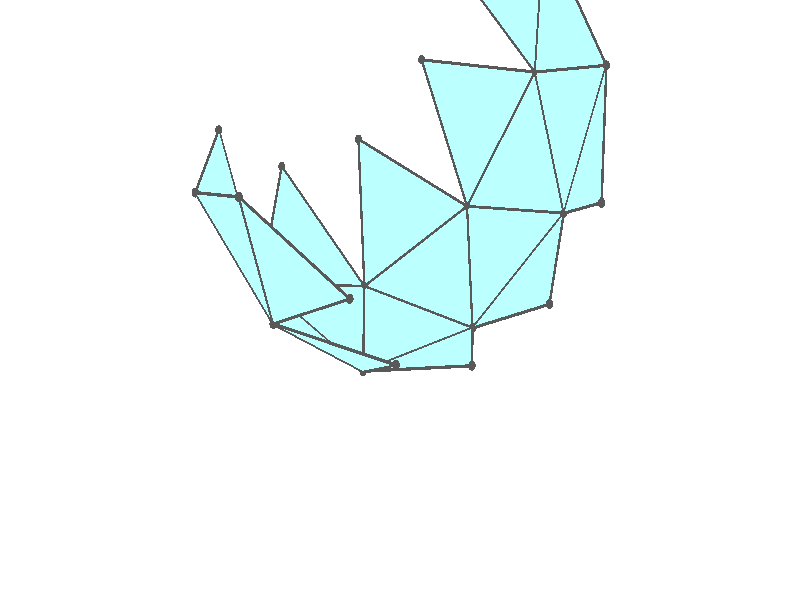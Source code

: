 #version 3.7;
global_settings{assumed_gamma 1.0}
camera{perspective location <18.750000000000000000000000, 10.825317547305481014063844, 12.499999999999996447286321> right <0.133333333333333331482962, -0.230940107675850353485814, -0.000000000000000000000000> up <-0.064951905283832905846353, -0.037499999999999998612221, 0.129903810567665811692706> direction <0.750000000000000111022302, 0.433012701892219298294151, 0.499999999999999944488849> sky <-0.433012701892219298294151, -0.249999999999999944488849, 0.866025403784438707610605> look_at <18.000000000000000000000000, 10.392304845413262270881205, 11.999999999999996447286321>}
light_source{<18.750000000000000000000000, 10.825317547305481014063844, 12.499999999999996447286321> rgb<1.0,1.0,1.0>}
background{rgb<1,1,1>}
union{union{object{union{sphere{<-0.303530999103342913336689, 0.525731112119133481286326, -0.203594192152686259689176>,0.029999999999999998889777}sphere{<-0.303530999103343301914748, -0.525731112119133370264024, -0.203594192152686259689176>,0.029999999999999998889777}sphere{<0.607061998206686048717984, -0.000000000000000148687307, -0.203594192152686259689176>,0.029999999999999998889777}} pigment{rgb<0.1,0.1,0.1>}}object{union{cylinder{<-0.303530999103342913336689, 0.525731112119133481286326, -0.203594192152686259689176>,<-0.303530999103343301914748, -0.525731112119133370264024, -0.203594192152686259689176>,0.010000000000000000208167}cylinder{<-0.303530999103343301914748, -0.525731112119133370264024, -0.203594192152686259689176>,<0.607061998206686048717984, -0.000000000000000148687307, -0.203594192152686259689176>,0.010000000000000000208167}cylinder{<0.607061998206686048717984, -0.000000000000000148687307, -0.203594192152686259689176>,<-0.303530999103342913336689, 0.525731112119133481286326, -0.203594192152686259689176>,0.010000000000000000208167}} pigment{rgb<0.1,0.1,0.1>}}object{polygon{3.000000000000000000000000,<-0.303530999103342913336689, 0.525731112119133481286326, -0.203594192152686259689176>,<-0.303530999103343301914748, -0.525731112119133370264024, -0.203594192152686259689176>,<0.607061998206686048717984, -0.000000000000000148687307, -0.203594192152686259689176>} pigment{rgbft<0.5,1.0,1.0,0.1,0.1>}}}union{object{union{sphere{<-0.303530999103343024358992, 0.525731112119133481286326, -0.203594192152686315200327>,0.029999999999999998889777}sphere{<-0.303530999103343246403597, -0.525731112119133370264024, -0.203594192152686315200327>,0.029999999999999998889777}sphere{<-1.154693750919950190336749, 0.000000000000000470401290, 0.119982037923077905494651>,0.029999999999999998889777}} pigment{rgb<0.1,0.1,0.1>}}object{union{cylinder{<-0.303530999103343024358992, 0.525731112119133481286326, -0.203594192152686315200327>,<-0.303530999103343246403597, -0.525731112119133370264024, -0.203594192152686315200327>,0.010000000000000000208167}cylinder{<-0.303530999103343246403597, -0.525731112119133370264024, -0.203594192152686315200327>,<-1.154693750919950190336749, 0.000000000000000470401290, 0.119982037923077905494651>,0.010000000000000000208167}cylinder{<-1.154693750919950190336749, 0.000000000000000470401290, 0.119982037923077905494651>,<-0.303530999103343024358992, 0.525731112119133481286326, -0.203594192152686315200327>,0.010000000000000000208167}} pigment{rgb<0.1,0.1,0.1>}}object{polygon{3.000000000000000000000000,<-0.303530999103343024358992, 0.525731112119133481286326, -0.203594192152686315200327>,<-0.303530999103343246403597, -0.525731112119133370264024, -0.203594192152686315200327>,<-1.154693750919950190336749, 0.000000000000000470401290, 0.119982037923077905494651>} pigment{rgbft<0.5,1.0,1.0,0.1,0.1>}}}union{object{union{sphere{<-0.303530999103343024358992, 0.525731112119133703330931, -0.203594192152686481733781>,0.029999999999999998889777}sphere{<-1.011936248169855723233468, 0.999994121887818332439224, 0.411880754258817927127012>,0.029999999999999998889777}sphere{<-1.154693750919950190336749, 0.000000000000000555111512, 0.119982037923077877739075>,0.029999999999999998889777}} pigment{rgb<0.1,0.1,0.1>}}object{union{cylinder{<-0.303530999103343024358992, 0.525731112119133703330931, -0.203594192152686481733781>,<-1.011936248169855723233468, 0.999994121887818332439224, 0.411880754258817927127012>,0.010000000000000000208167}cylinder{<-1.011936248169855723233468, 0.999994121887818332439224, 0.411880754258817927127012>,<-1.154693750919950190336749, 0.000000000000000555111512, 0.119982037923077877739075>,0.010000000000000000208167}cylinder{<-1.154693750919950190336749, 0.000000000000000555111512, 0.119982037923077877739075>,<-0.303530999103343024358992, 0.525731112119133703330931, -0.203594192152686481733781>,0.010000000000000000208167}} pigment{rgb<0.1,0.1,0.1>}}object{polygon{3.000000000000000000000000,<-0.303530999103343024358992, 0.525731112119133703330931, -0.203594192152686481733781>,<-1.011936248169855723233468, 0.999994121887818332439224, 0.411880754258817927127012>,<-1.154693750919950190336749, 0.000000000000000555111512, 0.119982037923077877739075>} pigment{rgbft<0.5,1.0,1.0,0.1,0.1>}}}union{object{union{sphere{<-1.650989935146795151155175, 0.376365436981501877422573, 0.967101843126380034121325>,0.029999999999999998889777}sphere{<-1.011936248169855501188863, 0.999994121887818332439224, 0.411880754258817982638163>,0.029999999999999998889777}sphere{<-1.154693750919949968292144, 0.000000000000000666133815, 0.119982037923078044272529>,0.029999999999999998889777}} pigment{rgb<0.1,0.1,0.1>}}object{union{cylinder{<-1.650989935146795151155175, 0.376365436981501877422573, 0.967101843126380034121325>,<-1.011936248169855501188863, 0.999994121887818332439224, 0.411880754258817982638163>,0.010000000000000000208167}cylinder{<-1.011936248169855501188863, 0.999994121887818332439224, 0.411880754258817982638163>,<-1.154693750919949968292144, 0.000000000000000666133815, 0.119982037923078044272529>,0.010000000000000000208167}cylinder{<-1.154693750919949968292144, 0.000000000000000666133815, 0.119982037923078044272529>,<-1.650989935146795151155175, 0.376365436981501877422573, 0.967101843126380034121325>,0.010000000000000000208167}} pigment{rgb<0.1,0.1,0.1>}}object{polygon{3.000000000000000000000000,<-1.650989935146795151155175, 0.376365436981501877422573, 0.967101843126380034121325>,<-1.011936248169855501188863, 0.999994121887818332439224, 0.411880754258817982638163>,<-1.154693750919949968292144, 0.000000000000000666133815, 0.119982037923078044272529>} pigment{rgbft<0.5,1.0,1.0,0.1,0.1>}}}union{object{union{sphere{<-1.650989935146795151155175, 0.376365436981501932933725, 0.967101843126380034121325>,0.029999999999999998889777}sphere{<-1.011936248169855501188863, 0.999994121887818554483829, 0.411880754258818093660466>,0.029999999999999998889777}sphere{<-1.247536890140919396685604, 1.241616506738798308973060, 1.407713957984136232681749>,0.029999999999999998889777}} pigment{rgb<0.1,0.1,0.1>}}object{union{cylinder{<-1.650989935146795151155175, 0.376365436981501932933725, 0.967101843126380034121325>,<-1.011936248169855501188863, 0.999994121887818554483829, 0.411880754258818093660466>,0.010000000000000000208167}cylinder{<-1.011936248169855501188863, 0.999994121887818554483829, 0.411880754258818093660466>,<-1.247536890140919396685604, 1.241616506738798308973060, 1.407713957984136232681749>,0.010000000000000000208167}cylinder{<-1.247536890140919396685604, 1.241616506738798308973060, 1.407713957984136232681749>,<-1.650989935146795151155175, 0.376365436981501932933725, 0.967101843126380034121325>,0.010000000000000000208167}} pigment{rgb<0.1,0.1,0.1>}}object{polygon{3.000000000000000000000000,<-1.650989935146795151155175, 0.376365436981501932933725, 0.967101843126380034121325>,<-1.011936248169855501188863, 0.999994121887818554483829, 0.411880754258818093660466>,<-1.247536890140919396685604, 1.241616506738798308973060, 1.407713957984136232681749>} pigment{rgbft<0.5,1.0,1.0,0.1,0.1>}}}union{object{union{sphere{<-1.650989935146795373199780, 0.376365436981501710889120, 0.967101843126379812076721>,0.029999999999999998889777}sphere{<-1.602830168288135403997785, 0.459590385650875621337264, 2.014158218769631858435787>,0.029999999999999998889777}sphere{<-1.247536890140919396685604, 1.241616506738798086928455, 1.407713957984136232681749>,0.029999999999999998889777}} pigment{rgb<0.1,0.1,0.1>}}object{union{cylinder{<-1.650989935146795373199780, 0.376365436981501710889120, 0.967101843126379812076721>,<-1.602830168288135403997785, 0.459590385650875621337264, 2.014158218769631858435787>,0.010000000000000000208167}cylinder{<-1.602830168288135403997785, 0.459590385650875621337264, 2.014158218769631858435787>,<-1.247536890140919396685604, 1.241616506738798086928455, 1.407713957984136232681749>,0.010000000000000000208167}cylinder{<-1.247536890140919396685604, 1.241616506738798086928455, 1.407713957984136232681749>,<-1.650989935146795373199780, 0.376365436981501710889120, 0.967101843126379812076721>,0.010000000000000000208167}} pigment{rgb<0.1,0.1,0.1>}}object{polygon{3.000000000000000000000000,<-1.650989935146795373199780, 0.376365436981501710889120, 0.967101843126379812076721>,<-1.602830168288135403997785, 0.459590385650875621337264, 2.014158218769631858435787>,<-1.247536890140919396685604, 1.241616506738798086928455, 1.407713957984136232681749>} pigment{rgbft<0.5,1.0,1.0,0.1,0.1>}}}union{object{union{sphere{<0.577346875459974540056862, -0.999994121887817888350014, 0.119982037923077738961197>,0.029999999999999998889777}sphere{<-0.303530999103343412937051, -0.525731112119133370264024, -0.203594192152686259689176>,0.029999999999999998889777}sphere{<0.607061998206686159740286, -0.000000000000000111022302, -0.203594192152686259689176>,0.029999999999999998889777}} pigment{rgb<0.1,0.1,0.1>}}object{union{cylinder{<0.577346875459974540056862, -0.999994121887817888350014, 0.119982037923077738961197>,<-0.303530999103343412937051, -0.525731112119133370264024, -0.203594192152686259689176>,0.010000000000000000208167}cylinder{<-0.303530999103343412937051, -0.525731112119133370264024, -0.203594192152686259689176>,<0.607061998206686159740286, -0.000000000000000111022302, -0.203594192152686259689176>,0.010000000000000000208167}cylinder{<0.607061998206686159740286, -0.000000000000000111022302, -0.203594192152686259689176>,<0.577346875459974540056862, -0.999994121887817888350014, 0.119982037923077738961197>,0.010000000000000000208167}} pigment{rgb<0.1,0.1,0.1>}}object{polygon{3.000000000000000000000000,<0.577346875459974540056862, -0.999994121887817888350014, 0.119982037923077738961197>,<-0.303530999103343412937051, -0.525731112119133370264024, -0.203594192152686259689176>,<0.607061998206686159740286, -0.000000000000000111022302, -0.203594192152686259689176>} pigment{rgbft<0.5,1.0,1.0,0.1,0.1>}}}union{object{union{sphere{<0.577346875459974540056862, -0.999994121887817888350014, 0.119982037923077738961197>,0.029999999999999998889777}sphere{<1.371988437274890504369296, -0.376365436981501488844515, 0.411880754258818093660466>,0.029999999999999998889777}sphere{<0.607061998206686048717984, -0.000000000000000194289029, -0.203594192152686259689176>,0.029999999999999998889777}} pigment{rgb<0.1,0.1,0.1>}}object{union{cylinder{<0.577346875459974540056862, -0.999994121887817888350014, 0.119982037923077738961197>,<1.371988437274890504369296, -0.376365436981501488844515, 0.411880754258818093660466>,0.010000000000000000208167}cylinder{<1.371988437274890504369296, -0.376365436981501488844515, 0.411880754258818093660466>,<0.607061998206686048717984, -0.000000000000000194289029, -0.203594192152686259689176>,0.010000000000000000208167}cylinder{<0.607061998206686048717984, -0.000000000000000194289029, -0.203594192152686259689176>,<0.577346875459974540056862, -0.999994121887817888350014, 0.119982037923077738961197>,0.010000000000000000208167}} pigment{rgb<0.1,0.1,0.1>}}object{polygon{3.000000000000000000000000,<0.577346875459974540056862, -0.999994121887817888350014, 0.119982037923077738961197>,<1.371988437274890504369296, -0.376365436981501488844515, 0.411880754258818093660466>,<0.607061998206686048717984, -0.000000000000000194289029, -0.203594192152686259689176>} pigment{rgbft<0.5,1.0,1.0,0.1,0.1>}}}union{object{union{sphere{<0.577346875459974429034560, -0.999994121887817888350014, 0.119982037923077378138714>,0.029999999999999998889777}sphere{<1.371988437274890504369296, -0.376365436981501599866817, 0.411880754258817982638163>,0.029999999999999998889777}sphere{<1.151436997105807602537197, -1.241616506738798531017665, 0.967101843126379590032116>,0.029999999999999998889777}} pigment{rgb<0.1,0.1,0.1>}}object{union{cylinder{<0.577346875459974429034560, -0.999994121887817888350014, 0.119982037923077378138714>,<1.371988437274890504369296, -0.376365436981501599866817, 0.411880754258817982638163>,0.010000000000000000208167}cylinder{<1.371988437274890504369296, -0.376365436981501599866817, 0.411880754258817982638163>,<1.151436997105807602537197, -1.241616506738798531017665, 0.967101843126379590032116>,0.010000000000000000208167}cylinder{<1.151436997105807602537197, -1.241616506738798531017665, 0.967101843126379590032116>,<0.577346875459974429034560, -0.999994121887817888350014, 0.119982037923077378138714>,0.010000000000000000208167}} pigment{rgb<0.1,0.1,0.1>}}object{polygon{3.000000000000000000000000,<0.577346875459974429034560, -0.999994121887817888350014, 0.119982037923077378138714>,<1.371988437274890504369296, -0.376365436981501599866817, 0.411880754258817982638163>,<1.151436997105807602537197, -1.241616506738798531017665, 0.967101843126379590032116>} pigment{rgbft<0.5,1.0,1.0,0.1,0.1>}}}union{object{union{sphere{<1.699039881664351270273983, -0.459590385650876176448776, 1.407713957984136676770959>,0.029999999999999998889777}sphere{<1.371988437274890504369296, -0.376365436981501377822212, 0.411880754258818315705071>,0.029999999999999998889777}sphere{<1.151436997105807602537197, -1.241616506738798086928455, 0.967101843126379812076721>,0.029999999999999998889777}} pigment{rgb<0.1,0.1,0.1>}}object{union{cylinder{<1.699039881664351270273983, -0.459590385650876176448776, 1.407713957984136676770959>,<1.371988437274890504369296, -0.376365436981501377822212, 0.411880754258818315705071>,0.010000000000000000208167}cylinder{<1.371988437274890504369296, -0.376365436981501377822212, 0.411880754258818315705071>,<1.151436997105807602537197, -1.241616506738798086928455, 0.967101843126379812076721>,0.010000000000000000208167}cylinder{<1.151436997105807602537197, -1.241616506738798086928455, 0.967101843126379812076721>,<1.699039881664351270273983, -0.459590385650876176448776, 1.407713957984136676770959>,0.010000000000000000208167}} pigment{rgb<0.1,0.1,0.1>}}object{polygon{3.000000000000000000000000,<1.699039881664351270273983, -0.459590385650876176448776, 1.407713957984136676770959>,<1.371988437274890504369296, -0.376365436981501377822212, 0.411880754258818315705071>,<1.151436997105807602537197, -1.241616506738798086928455, 0.967101843126379812076721>} pigment{rgbft<0.5,1.0,1.0,0.1,0.1>}}}union{object{union{sphere{<-0.303530999103342802314387, 0.525731112119133481286326, -0.203594192152686315200327>,0.029999999999999998889777}sphere{<0.577346875459974984146072, 0.999994121887817555283107, 0.119982037923077683450046>,0.029999999999999998889777}sphere{<0.607061998206686048717984, 0.000000000000000000000000, -0.203594192152686370711479>,0.029999999999999998889777}} pigment{rgb<0.1,0.1,0.1>}}object{union{cylinder{<-0.303530999103342802314387, 0.525731112119133481286326, -0.203594192152686315200327>,<0.577346875459974984146072, 0.999994121887817555283107, 0.119982037923077683450046>,0.010000000000000000208167}cylinder{<0.577346875459974984146072, 0.999994121887817555283107, 0.119982037923077683450046>,<0.607061998206686048717984, 0.000000000000000000000000, -0.203594192152686370711479>,0.010000000000000000208167}cylinder{<0.607061998206686048717984, 0.000000000000000000000000, -0.203594192152686370711479>,<-0.303530999103342802314387, 0.525731112119133481286326, -0.203594192152686315200327>,0.010000000000000000208167}} pigment{rgb<0.1,0.1,0.1>}}object{polygon{3.000000000000000000000000,<-0.303530999103342802314387, 0.525731112119133481286326, -0.203594192152686315200327>,<0.577346875459974984146072, 0.999994121887817555283107, 0.119982037923077683450046>,<0.607061998206686048717984, 0.000000000000000000000000, -0.203594192152686370711479>} pigment{rgbft<0.5,1.0,1.0,0.1,0.1>}}}union{object{union{sphere{<-1.011936248169856611411888, -0.999994121887817444260804, 0.411880754258817760593558>,0.029999999999999998889777}sphere{<-0.303530999103343246403597, -0.525731112119133481286326, -0.203594192152686370711479>,0.029999999999999998889777}sphere{<-1.154693750919950190336749, 0.000000000000000555111512, 0.119982037923077877739075>,0.029999999999999998889777}} pigment{rgb<0.1,0.1,0.1>}}object{union{cylinder{<-1.011936248169856611411888, -0.999994121887817444260804, 0.411880754258817760593558>,<-0.303530999103343246403597, -0.525731112119133481286326, -0.203594192152686370711479>,0.010000000000000000208167}cylinder{<-0.303530999103343246403597, -0.525731112119133481286326, -0.203594192152686370711479>,<-1.154693750919950190336749, 0.000000000000000555111512, 0.119982037923077877739075>,0.010000000000000000208167}cylinder{<-1.154693750919950190336749, 0.000000000000000555111512, 0.119982037923077877739075>,<-1.011936248169856611411888, -0.999994121887817444260804, 0.411880754258817760593558>,0.010000000000000000208167}} pigment{rgb<0.1,0.1,0.1>}}object{polygon{3.000000000000000000000000,<-1.011936248169856611411888, -0.999994121887817444260804, 0.411880754258817760593558>,<-0.303530999103343246403597, -0.525731112119133481286326, -0.203594192152686370711479>,<-1.154693750919950190336749, 0.000000000000000555111512, 0.119982037923077877739075>} pigment{rgbft<0.5,1.0,1.0,0.1,0.1>}}}union{object{union{sphere{<-0.303530999103343190892446, 0.525731112119133703330931, -0.203594192152686537244932>,0.029999999999999998889777}sphere{<-1.011936248169855945278073, 0.999994121887818443461526, 0.411880754258817871615861>,0.029999999999999998889777}sphere{<-0.031991688770252435514152, 1.376359558869318711060714, 0.351626896714875569749381>,0.029999999999999998889777}} pigment{rgb<0.1,0.1,0.1>}}object{union{cylinder{<-0.303530999103343190892446, 0.525731112119133703330931, -0.203594192152686537244932>,<-1.011936248169855945278073, 0.999994121887818443461526, 0.411880754258817871615861>,0.010000000000000000208167}cylinder{<-1.011936248169855945278073, 0.999994121887818443461526, 0.411880754258817871615861>,<-0.031991688770252435514152, 1.376359558869318711060714, 0.351626896714875569749381>,0.010000000000000000208167}cylinder{<-0.031991688770252435514152, 1.376359558869318711060714, 0.351626896714875569749381>,<-0.303530999103343190892446, 0.525731112119133703330931, -0.203594192152686537244932>,0.010000000000000000208167}} pigment{rgb<0.1,0.1,0.1>}}object{polygon{3.000000000000000000000000,<-0.303530999103343190892446, 0.525731112119133703330931, -0.203594192152686537244932>,<-1.011936248169855945278073, 0.999994121887818443461526, 0.411880754258817871615861>,<-0.031991688770252435514152, 1.376359558869318711060714, 0.351626896714875569749381>} pigment{rgbft<0.5,1.0,1.0,0.1,0.1>}}}union{object{union{sphere{<-1.650989935146795595244384, 0.376365436981502377022935, 0.967101843126380034121325>,0.029999999999999998889777}sphere{<-1.519076200474010818197712, -0.660474164249653439284771, 0.852492869116574403243192>,0.029999999999999998889777}sphere{<-1.154693750919949968292144, 0.000000000000000777156117, 0.119982037923077725083409>,0.029999999999999998889777}} pigment{rgb<0.1,0.1,0.1>}}object{union{cylinder{<-1.650989935146795595244384, 0.376365436981502377022935, 0.967101843126380034121325>,<-1.519076200474010818197712, -0.660474164249653439284771, 0.852492869116574403243192>,0.010000000000000000208167}cylinder{<-1.519076200474010818197712, -0.660474164249653439284771, 0.852492869116574403243192>,<-1.154693750919949968292144, 0.000000000000000777156117, 0.119982037923077725083409>,0.010000000000000000208167}cylinder{<-1.154693750919949968292144, 0.000000000000000777156117, 0.119982037923077725083409>,<-1.650989935146795595244384, 0.376365436981502377022935, 0.967101843126380034121325>,0.010000000000000000208167}} pigment{rgb<0.1,0.1,0.1>}}object{polygon{3.000000000000000000000000,<-1.650989935146795595244384, 0.376365436981502377022935, 0.967101843126380034121325>,<-1.519076200474010818197712, -0.660474164249653439284771, 0.852492869116574403243192>,<-1.154693750919949968292144, 0.000000000000000777156117, 0.119982037923077725083409>} pigment{rgbft<0.5,1.0,1.0,0.1,0.1>}}}union{object{union{sphere{<-0.387284966917467554647914, 1.645795662019663208042175, 0.958071157500371861637234>,0.029999999999999998889777}sphere{<-1.011936248169855723233468, 0.999994121887818443461526, 0.411880754258818093660466>,0.029999999999999998889777}sphere{<-1.247536890140919840774814, 1.241616506738798086928455, 1.407713957984136232681749>,0.029999999999999998889777}} pigment{rgb<0.1,0.1,0.1>}}object{union{cylinder{<-0.387284966917467554647914, 1.645795662019663208042175, 0.958071157500371861637234>,<-1.011936248169855723233468, 0.999994121887818443461526, 0.411880754258818093660466>,0.010000000000000000208167}cylinder{<-1.011936248169855723233468, 0.999994121887818443461526, 0.411880754258818093660466>,<-1.247536890140919840774814, 1.241616506738798086928455, 1.407713957984136232681749>,0.010000000000000000208167}cylinder{<-1.247536890140919840774814, 1.241616506738798086928455, 1.407713957984136232681749>,<-0.387284966917467554647914, 1.645795662019663208042175, 0.958071157500371861637234>,0.010000000000000000208167}} pigment{rgb<0.1,0.1,0.1>}}object{polygon{3.000000000000000000000000,<-0.387284966917467554647914, 1.645795662019663208042175, 0.958071157500371861637234>,<-1.011936248169855723233468, 0.999994121887818443461526, 0.411880754258818093660466>,<-1.247536890140919840774814, 1.241616506738798086928455, 1.407713957984136232681749>} pigment{rgbft<0.5,1.0,1.0,0.1,0.1>}}}union{object{union{sphere{<-1.650989935146795595244384, 0.376365436981501655377969, 0.967101843126379590032116>,0.029999999999999998889777}sphere{<-1.602830168288135403997785, 0.459590385650875454803810, 2.014158218769631858435787>,0.029999999999999998889777}sphere{<-1.687740250450318502117852, -0.487499211155486666946501, 1.565399505686023040595956>,0.029999999999999998889777}} pigment{rgb<0.1,0.1,0.1>}}object{union{cylinder{<-1.650989935146795595244384, 0.376365436981501655377969, 0.967101843126379590032116>,<-1.602830168288135403997785, 0.459590385650875454803810, 2.014158218769631858435787>,0.010000000000000000208167}cylinder{<-1.602830168288135403997785, 0.459590385650875454803810, 2.014158218769631858435787>,<-1.687740250450318502117852, -0.487499211155486666946501, 1.565399505686023040595956>,0.010000000000000000208167}cylinder{<-1.687740250450318502117852, -0.487499211155486666946501, 1.565399505686023040595956>,<-1.650989935146795595244384, 0.376365436981501655377969, 0.967101843126379590032116>,0.010000000000000000208167}} pigment{rgb<0.1,0.1,0.1>}}object{polygon{3.000000000000000000000000,<-1.650989935146795595244384, 0.376365436981501655377969, 0.967101843126379590032116>,<-1.602830168288135403997785, 0.459590385650875454803810, 2.014158218769631858435787>,<-1.687740250450318502117852, -0.487499211155486666946501, 1.565399505686023040595956>} pigment{rgbft<0.5,1.0,1.0,0.1,0.1>}}}union{object{union{sphere{<0.577346875459974429034560, -0.999994121887817777327712, 0.119982037923077572427744>,0.029999999999999998889777}sphere{<-0.303530999103343357425899, -0.525731112119133370264024, -0.203594192152686370711479>,0.029999999999999998889777}sphere{<-0.360052189105034836646979, -1.376359558869318711060714, 0.411880754258818093660466>,0.029999999999999998889777}} pigment{rgb<0.1,0.1,0.1>}}object{union{cylinder{<0.577346875459974429034560, -0.999994121887817777327712, 0.119982037923077572427744>,<-0.303530999103343357425899, -0.525731112119133370264024, -0.203594192152686370711479>,0.010000000000000000208167}cylinder{<-0.303530999103343357425899, -0.525731112119133370264024, -0.203594192152686370711479>,<-0.360052189105034836646979, -1.376359558869318711060714, 0.411880754258818093660466>,0.010000000000000000208167}cylinder{<-0.360052189105034836646979, -1.376359558869318711060714, 0.411880754258818093660466>,<0.577346875459974429034560, -0.999994121887817777327712, 0.119982037923077572427744>,0.010000000000000000208167}} pigment{rgb<0.1,0.1,0.1>}}object{polygon{3.000000000000000000000000,<0.577346875459974429034560, -0.999994121887817777327712, 0.119982037923077572427744>,<-0.303530999103343357425899, -0.525731112119133370264024, -0.203594192152686370711479>,<-0.360052189105034836646979, -1.376359558869318711060714, 0.411880754258818093660466>} pigment{rgbft<0.5,1.0,1.0,0.1,0.1>}}}union{object{union{sphere{<1.207958187107500469537058, 0.660474164249654105418585, 0.351626896714875958327440>,0.029999999999999998889777}sphere{<1.371988437274890282324691, -0.376365436981501266799910, 0.411880754258818149171617>,0.029999999999999998889777}sphere{<0.607061998206686048717984, -0.000000000000000111022302, -0.203594192152686037644571>,0.029999999999999998889777}} pigment{rgb<0.1,0.1,0.1>}}object{union{cylinder{<1.207958187107500469537058, 0.660474164249654105418585, 0.351626896714875958327440>,<1.371988437274890282324691, -0.376365436981501266799910, 0.411880754258818149171617>,0.010000000000000000208167}cylinder{<1.371988437274890282324691, -0.376365436981501266799910, 0.411880754258818149171617>,<0.607061998206686048717984, -0.000000000000000111022302, -0.203594192152686037644571>,0.010000000000000000208167}cylinder{<0.607061998206686048717984, -0.000000000000000111022302, -0.203594192152686037644571>,<1.207958187107500469537058, 0.660474164249654105418585, 0.351626896714875958327440>,0.010000000000000000208167}} pigment{rgb<0.1,0.1,0.1>}}object{polygon{3.000000000000000000000000,<1.207958187107500469537058, 0.660474164249654105418585, 0.351626896714875958327440>,<1.371988437274890282324691, -0.376365436981501266799910, 0.411880754258818149171617>,<0.607061998206686048717984, -0.000000000000000111022302, -0.203594192152686037644571>} pigment{rgbft<0.5,1.0,1.0,0.1,0.1>}}}union{object{union{sphere{<0.577346875459974206989955, -0.999994121887817888350014, 0.119982037923077433649865>,0.029999999999999998889777}sphere{<0.187550695453506444110303, -1.645795662019662541908360, 0.852492869116573293020167>,0.029999999999999998889777}sphere{<1.151436997105807380492593, -1.241616506738798531017665, 0.967101843126379479009813>,0.029999999999999998889777}} pigment{rgb<0.1,0.1,0.1>}}object{union{cylinder{<0.577346875459974206989955, -0.999994121887817888350014, 0.119982037923077433649865>,<0.187550695453506444110303, -1.645795662019662541908360, 0.852492869116573293020167>,0.010000000000000000208167}cylinder{<0.187550695453506444110303, -1.645795662019662541908360, 0.852492869116573293020167>,<1.151436997105807380492593, -1.241616506738798531017665, 0.967101843126379479009813>,0.010000000000000000208167}cylinder{<1.151436997105807380492593, -1.241616506738798531017665, 0.967101843126379479009813>,<0.577346875459974206989955, -0.999994121887817888350014, 0.119982037923077433649865>,0.010000000000000000208167}} pigment{rgb<0.1,0.1,0.1>}}object{polygon{3.000000000000000000000000,<0.577346875459974206989955, -0.999994121887817888350014, 0.119982037923077433649865>,<0.187550695453506444110303, -1.645795662019662541908360, 0.852492869116573293020167>,<1.151436997105807380492593, -1.241616506738798531017665, 0.967101843126379479009813>} pigment{rgbft<0.5,1.0,1.0,0.1,0.1>}}}union{object{union{sphere{<1.699039881664351270273983, -0.459590385650876120937625, 1.407713957984136676770959>,0.029999999999999998889777}sphere{<1.371988437274890504369296, -0.376365436981501488844515, 0.411880754258818315705071>,0.029999999999999998889777}sphere{<1.618943336205990624065976, 0.487499211155486611435350, 0.958071157500372638793351>,0.029999999999999998889777}} pigment{rgb<0.1,0.1,0.1>}}object{union{cylinder{<1.699039881664351270273983, -0.459590385650876120937625, 1.407713957984136676770959>,<1.371988437274890504369296, -0.376365436981501488844515, 0.411880754258818315705071>,0.010000000000000000208167}cylinder{<1.371988437274890504369296, -0.376365436981501488844515, 0.411880754258818315705071>,<1.618943336205990624065976, 0.487499211155486611435350, 0.958071157500372638793351>,0.010000000000000000208167}cylinder{<1.618943336205990624065976, 0.487499211155486611435350, 0.958071157500372638793351>,<1.699039881664351270273983, -0.459590385650876120937625, 1.407713957984136676770959>,0.010000000000000000208167}} pigment{rgb<0.1,0.1,0.1>}}object{polygon{3.000000000000000000000000,<1.699039881664351270273983, -0.459590385650876120937625, 1.407713957984136676770959>,<1.371988437274890504369296, -0.376365436981501488844515, 0.411880754258818315705071>,<1.618943336205990624065976, 0.487499211155486611435350, 0.958071157500372638793351>} pigment{rgbft<0.5,1.0,1.0,0.1,0.1>}}}}
